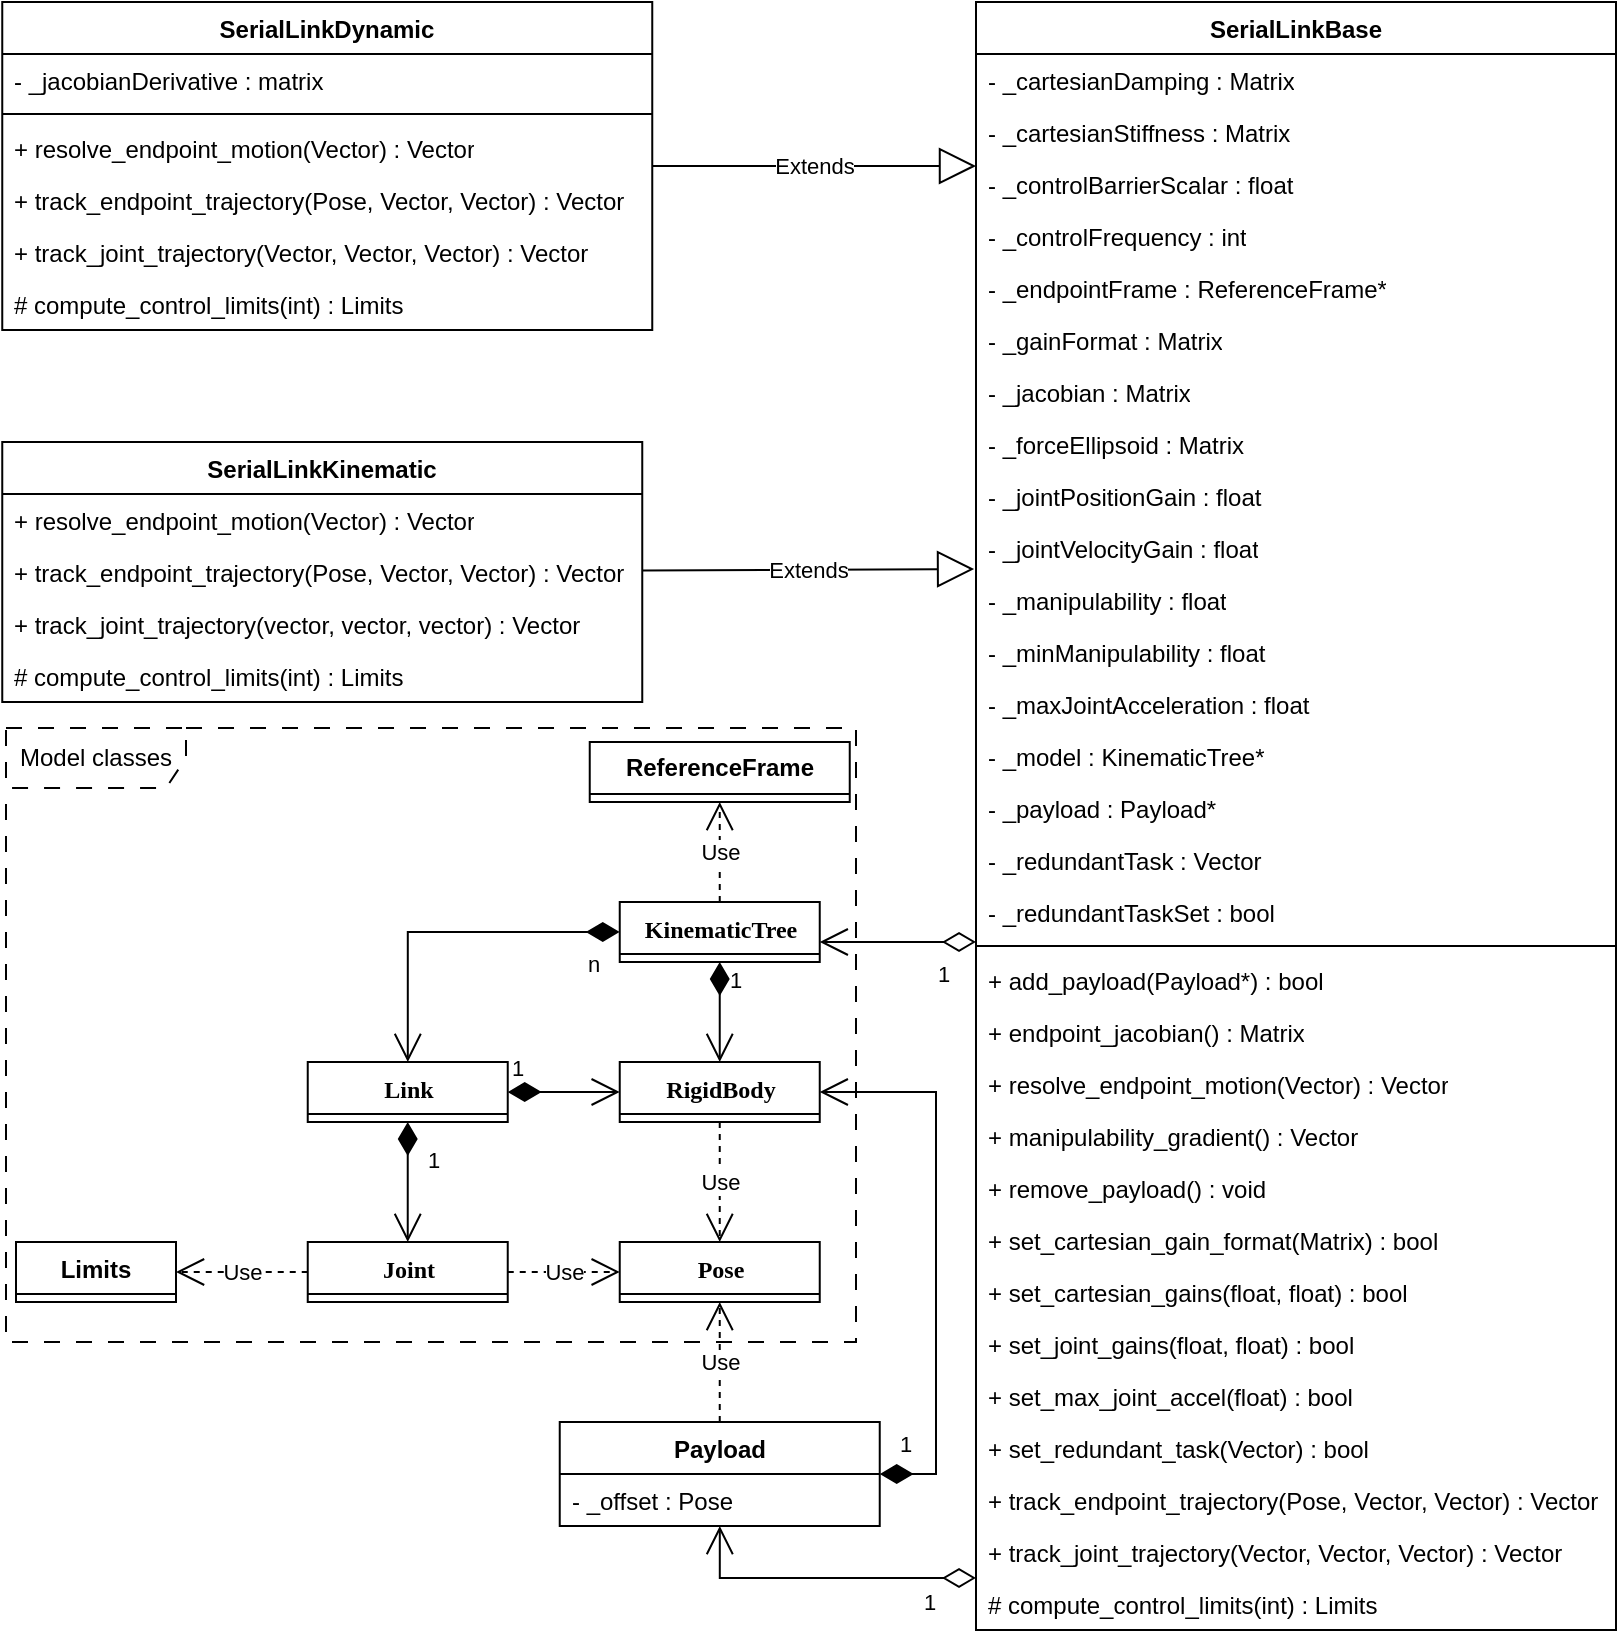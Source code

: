 <mxfile version="22.1.3" type="github">
  <diagram name="Page-1" id="9nu-3gzylGP0bQmb4AK7">
    <mxGraphModel dx="840" dy="530" grid="1" gridSize="10" guides="1" tooltips="1" connect="1" arrows="1" fold="1" page="1" pageScale="1" pageWidth="827" pageHeight="1169" math="0" shadow="0">
      <root>
        <mxCell id="0" />
        <mxCell id="1" parent="0" />
        <mxCell id="nJWqUF-QOH_nmLoCBmrt-1" value="SerialLinkBase" style="swimlane;fontStyle=1;align=center;verticalAlign=top;childLayout=stackLayout;horizontal=1;startSize=26;horizontalStack=0;resizeParent=1;resizeParentMax=0;resizeLast=0;collapsible=1;marginBottom=0;whiteSpace=wrap;html=1;" parent="1" vertex="1">
          <mxGeometry x="500" y="40" width="320" height="814" as="geometry" />
        </mxCell>
        <mxCell id="nJWqUF-QOH_nmLoCBmrt-2" value="- _cartesianDamping : Matrix" style="text;strokeColor=none;fillColor=none;align=left;verticalAlign=top;spacingLeft=4;spacingRight=4;overflow=hidden;rotatable=0;points=[[0,0.5],[1,0.5]];portConstraint=eastwest;whiteSpace=wrap;html=1;" parent="nJWqUF-QOH_nmLoCBmrt-1" vertex="1">
          <mxGeometry y="26" width="320" height="26" as="geometry" />
        </mxCell>
        <mxCell id="nJWqUF-QOH_nmLoCBmrt-3" value="- _cartesianStiffness : Matrix" style="text;strokeColor=none;fillColor=none;align=left;verticalAlign=top;spacingLeft=4;spacingRight=4;overflow=hidden;rotatable=0;points=[[0,0.5],[1,0.5]];portConstraint=eastwest;whiteSpace=wrap;html=1;" parent="nJWqUF-QOH_nmLoCBmrt-1" vertex="1">
          <mxGeometry y="52" width="320" height="26" as="geometry" />
        </mxCell>
        <mxCell id="nJWqUF-QOH_nmLoCBmrt-4" value="- _controlBarrierScalar : float" style="text;strokeColor=none;fillColor=none;align=left;verticalAlign=top;spacingLeft=4;spacingRight=4;overflow=hidden;rotatable=0;points=[[0,0.5],[1,0.5]];portConstraint=eastwest;whiteSpace=wrap;html=1;" parent="nJWqUF-QOH_nmLoCBmrt-1" vertex="1">
          <mxGeometry y="78" width="320" height="26" as="geometry" />
        </mxCell>
        <mxCell id="nJWqUF-QOH_nmLoCBmrt-5" value="- _controlFrequency : int" style="text;strokeColor=none;fillColor=none;align=left;verticalAlign=top;spacingLeft=4;spacingRight=4;overflow=hidden;rotatable=0;points=[[0,0.5],[1,0.5]];portConstraint=eastwest;whiteSpace=wrap;html=1;" parent="nJWqUF-QOH_nmLoCBmrt-1" vertex="1">
          <mxGeometry y="104" width="320" height="26" as="geometry" />
        </mxCell>
        <mxCell id="nJWqUF-QOH_nmLoCBmrt-6" value="- _endpointFrame : ReferenceFrame*" style="text;strokeColor=none;fillColor=none;align=left;verticalAlign=top;spacingLeft=4;spacingRight=4;overflow=hidden;rotatable=0;points=[[0,0.5],[1,0.5]];portConstraint=eastwest;whiteSpace=wrap;html=1;" parent="nJWqUF-QOH_nmLoCBmrt-1" vertex="1">
          <mxGeometry y="130" width="320" height="26" as="geometry" />
        </mxCell>
        <mxCell id="nJWqUF-QOH_nmLoCBmrt-7" value="- _gainFormat : Matrix" style="text;strokeColor=none;fillColor=none;align=left;verticalAlign=top;spacingLeft=4;spacingRight=4;overflow=hidden;rotatable=0;points=[[0,0.5],[1,0.5]];portConstraint=eastwest;whiteSpace=wrap;html=1;" parent="nJWqUF-QOH_nmLoCBmrt-1" vertex="1">
          <mxGeometry y="156" width="320" height="26" as="geometry" />
        </mxCell>
        <mxCell id="nJWqUF-QOH_nmLoCBmrt-8" value="- _jacobian : Matrix" style="text;strokeColor=none;fillColor=none;align=left;verticalAlign=top;spacingLeft=4;spacingRight=4;overflow=hidden;rotatable=0;points=[[0,0.5],[1,0.5]];portConstraint=eastwest;whiteSpace=wrap;html=1;" parent="nJWqUF-QOH_nmLoCBmrt-1" vertex="1">
          <mxGeometry y="182" width="320" height="26" as="geometry" />
        </mxCell>
        <mxCell id="nJWqUF-QOH_nmLoCBmrt-9" value="- _forceEllipsoid : Matrix" style="text;strokeColor=none;fillColor=none;align=left;verticalAlign=top;spacingLeft=4;spacingRight=4;overflow=hidden;rotatable=0;points=[[0,0.5],[1,0.5]];portConstraint=eastwest;whiteSpace=wrap;html=1;" parent="nJWqUF-QOH_nmLoCBmrt-1" vertex="1">
          <mxGeometry y="208" width="320" height="26" as="geometry" />
        </mxCell>
        <mxCell id="nJWqUF-QOH_nmLoCBmrt-10" value="- _jointPositionGain : float" style="text;strokeColor=none;fillColor=none;align=left;verticalAlign=top;spacingLeft=4;spacingRight=4;overflow=hidden;rotatable=0;points=[[0,0.5],[1,0.5]];portConstraint=eastwest;whiteSpace=wrap;html=1;" parent="nJWqUF-QOH_nmLoCBmrt-1" vertex="1">
          <mxGeometry y="234" width="320" height="26" as="geometry" />
        </mxCell>
        <mxCell id="nJWqUF-QOH_nmLoCBmrt-11" value="- _jointVelocityGain : float" style="text;strokeColor=none;fillColor=none;align=left;verticalAlign=top;spacingLeft=4;spacingRight=4;overflow=hidden;rotatable=0;points=[[0,0.5],[1,0.5]];portConstraint=eastwest;whiteSpace=wrap;html=1;" parent="nJWqUF-QOH_nmLoCBmrt-1" vertex="1">
          <mxGeometry y="260" width="320" height="26" as="geometry" />
        </mxCell>
        <mxCell id="nJWqUF-QOH_nmLoCBmrt-12" value="- _manipulability : float" style="text;strokeColor=none;fillColor=none;align=left;verticalAlign=top;spacingLeft=4;spacingRight=4;overflow=hidden;rotatable=0;points=[[0,0.5],[1,0.5]];portConstraint=eastwest;whiteSpace=wrap;html=1;" parent="nJWqUF-QOH_nmLoCBmrt-1" vertex="1">
          <mxGeometry y="286" width="320" height="26" as="geometry" />
        </mxCell>
        <mxCell id="nJWqUF-QOH_nmLoCBmrt-13" value="- _minManipulability : float" style="text;strokeColor=none;fillColor=none;align=left;verticalAlign=top;spacingLeft=4;spacingRight=4;overflow=hidden;rotatable=0;points=[[0,0.5],[1,0.5]];portConstraint=eastwest;whiteSpace=wrap;html=1;" parent="nJWqUF-QOH_nmLoCBmrt-1" vertex="1">
          <mxGeometry y="312" width="320" height="26" as="geometry" />
        </mxCell>
        <mxCell id="nJWqUF-QOH_nmLoCBmrt-14" value="- _maxJointAcceleration : float" style="text;strokeColor=none;fillColor=none;align=left;verticalAlign=top;spacingLeft=4;spacingRight=4;overflow=hidden;rotatable=0;points=[[0,0.5],[1,0.5]];portConstraint=eastwest;whiteSpace=wrap;html=1;" parent="nJWqUF-QOH_nmLoCBmrt-1" vertex="1">
          <mxGeometry y="338" width="320" height="26" as="geometry" />
        </mxCell>
        <mxCell id="nJWqUF-QOH_nmLoCBmrt-15" value="- _model : KinematicTree*" style="text;strokeColor=none;fillColor=none;align=left;verticalAlign=top;spacingLeft=4;spacingRight=4;overflow=hidden;rotatable=0;points=[[0,0.5],[1,0.5]];portConstraint=eastwest;whiteSpace=wrap;html=1;" parent="nJWqUF-QOH_nmLoCBmrt-1" vertex="1">
          <mxGeometry y="364" width="320" height="26" as="geometry" />
        </mxCell>
        <mxCell id="nJWqUF-QOH_nmLoCBmrt-16" value="- _payload : Payload*" style="text;strokeColor=none;fillColor=none;align=left;verticalAlign=top;spacingLeft=4;spacingRight=4;overflow=hidden;rotatable=0;points=[[0,0.5],[1,0.5]];portConstraint=eastwest;whiteSpace=wrap;html=1;" parent="nJWqUF-QOH_nmLoCBmrt-1" vertex="1">
          <mxGeometry y="390" width="320" height="26" as="geometry" />
        </mxCell>
        <mxCell id="nJWqUF-QOH_nmLoCBmrt-17" value="- _redundantTask : Vector" style="text;strokeColor=none;fillColor=none;align=left;verticalAlign=top;spacingLeft=4;spacingRight=4;overflow=hidden;rotatable=0;points=[[0,0.5],[1,0.5]];portConstraint=eastwest;whiteSpace=wrap;html=1;" parent="nJWqUF-QOH_nmLoCBmrt-1" vertex="1">
          <mxGeometry y="416" width="320" height="26" as="geometry" />
        </mxCell>
        <mxCell id="nJWqUF-QOH_nmLoCBmrt-18" value="- _redundantTaskSet : bool" style="text;strokeColor=none;fillColor=none;align=left;verticalAlign=top;spacingLeft=4;spacingRight=4;overflow=hidden;rotatable=0;points=[[0,0.5],[1,0.5]];portConstraint=eastwest;whiteSpace=wrap;html=1;" parent="nJWqUF-QOH_nmLoCBmrt-1" vertex="1">
          <mxGeometry y="442" width="320" height="26" as="geometry" />
        </mxCell>
        <mxCell id="nJWqUF-QOH_nmLoCBmrt-19" value="" style="line;strokeWidth=1;fillColor=none;align=left;verticalAlign=middle;spacingTop=-1;spacingLeft=3;spacingRight=3;rotatable=0;labelPosition=right;points=[];portConstraint=eastwest;strokeColor=inherit;" parent="nJWqUF-QOH_nmLoCBmrt-1" vertex="1">
          <mxGeometry y="468" width="320" height="8" as="geometry" />
        </mxCell>
        <mxCell id="nJWqUF-QOH_nmLoCBmrt-20" value="+ add_payload(Payload*) : bool" style="text;strokeColor=none;fillColor=none;align=left;verticalAlign=top;spacingLeft=4;spacingRight=4;overflow=hidden;rotatable=0;points=[[0,0.5],[1,0.5]];portConstraint=eastwest;whiteSpace=wrap;html=1;" parent="nJWqUF-QOH_nmLoCBmrt-1" vertex="1">
          <mxGeometry y="476" width="320" height="26" as="geometry" />
        </mxCell>
        <mxCell id="nJWqUF-QOH_nmLoCBmrt-21" value="+ endpoint_jacobian() : Matrix" style="text;strokeColor=none;fillColor=none;align=left;verticalAlign=top;spacingLeft=4;spacingRight=4;overflow=hidden;rotatable=0;points=[[0,0.5],[1,0.5]];portConstraint=eastwest;whiteSpace=wrap;html=1;" parent="nJWqUF-QOH_nmLoCBmrt-1" vertex="1">
          <mxGeometry y="502" width="320" height="26" as="geometry" />
        </mxCell>
        <mxCell id="nJWqUF-QOH_nmLoCBmrt-22" value="+ resolve_endpoint_motion(Vector) : Vector" style="text;strokeColor=none;fillColor=none;align=left;verticalAlign=top;spacingLeft=4;spacingRight=4;overflow=hidden;rotatable=0;points=[[0,0.5],[1,0.5]];portConstraint=eastwest;whiteSpace=wrap;html=1;" parent="nJWqUF-QOH_nmLoCBmrt-1" vertex="1">
          <mxGeometry y="528" width="320" height="26" as="geometry" />
        </mxCell>
        <mxCell id="nJWqUF-QOH_nmLoCBmrt-23" value="+ manipulability_gradient() : Vector" style="text;strokeColor=none;fillColor=none;align=left;verticalAlign=top;spacingLeft=4;spacingRight=4;overflow=hidden;rotatable=0;points=[[0,0.5],[1,0.5]];portConstraint=eastwest;whiteSpace=wrap;html=1;" parent="nJWqUF-QOH_nmLoCBmrt-1" vertex="1">
          <mxGeometry y="554" width="320" height="26" as="geometry" />
        </mxCell>
        <mxCell id="nJWqUF-QOH_nmLoCBmrt-24" value="+ remove_payload() : void" style="text;strokeColor=none;fillColor=none;align=left;verticalAlign=top;spacingLeft=4;spacingRight=4;overflow=hidden;rotatable=0;points=[[0,0.5],[1,0.5]];portConstraint=eastwest;whiteSpace=wrap;html=1;" parent="nJWqUF-QOH_nmLoCBmrt-1" vertex="1">
          <mxGeometry y="580" width="320" height="26" as="geometry" />
        </mxCell>
        <mxCell id="nJWqUF-QOH_nmLoCBmrt-25" value="+ set_cartesian_gain_format(Matrix) : bool" style="text;strokeColor=none;fillColor=none;align=left;verticalAlign=top;spacingLeft=4;spacingRight=4;overflow=hidden;rotatable=0;points=[[0,0.5],[1,0.5]];portConstraint=eastwest;whiteSpace=wrap;html=1;" parent="nJWqUF-QOH_nmLoCBmrt-1" vertex="1">
          <mxGeometry y="606" width="320" height="26" as="geometry" />
        </mxCell>
        <mxCell id="nJWqUF-QOH_nmLoCBmrt-26" value="+ set_cartesian_gains(float, float) : bool" style="text;strokeColor=none;fillColor=none;align=left;verticalAlign=top;spacingLeft=4;spacingRight=4;overflow=hidden;rotatable=0;points=[[0,0.5],[1,0.5]];portConstraint=eastwest;whiteSpace=wrap;html=1;" parent="nJWqUF-QOH_nmLoCBmrt-1" vertex="1">
          <mxGeometry y="632" width="320" height="26" as="geometry" />
        </mxCell>
        <mxCell id="nJWqUF-QOH_nmLoCBmrt-27" value="+ set_joint_gains(float, float) : bool" style="text;strokeColor=none;fillColor=none;align=left;verticalAlign=top;spacingLeft=4;spacingRight=4;overflow=hidden;rotatable=0;points=[[0,0.5],[1,0.5]];portConstraint=eastwest;whiteSpace=wrap;html=1;" parent="nJWqUF-QOH_nmLoCBmrt-1" vertex="1">
          <mxGeometry y="658" width="320" height="26" as="geometry" />
        </mxCell>
        <mxCell id="nJWqUF-QOH_nmLoCBmrt-28" value="+ set_max_joint_accel(float) : bool" style="text;strokeColor=none;fillColor=none;align=left;verticalAlign=top;spacingLeft=4;spacingRight=4;overflow=hidden;rotatable=0;points=[[0,0.5],[1,0.5]];portConstraint=eastwest;whiteSpace=wrap;html=1;" parent="nJWqUF-QOH_nmLoCBmrt-1" vertex="1">
          <mxGeometry y="684" width="320" height="26" as="geometry" />
        </mxCell>
        <mxCell id="nJWqUF-QOH_nmLoCBmrt-29" value="+ set_redundant_task(Vector) : bool" style="text;strokeColor=none;fillColor=none;align=left;verticalAlign=top;spacingLeft=4;spacingRight=4;overflow=hidden;rotatable=0;points=[[0,0.5],[1,0.5]];portConstraint=eastwest;whiteSpace=wrap;html=1;" parent="nJWqUF-QOH_nmLoCBmrt-1" vertex="1">
          <mxGeometry y="710" width="320" height="26" as="geometry" />
        </mxCell>
        <mxCell id="nJWqUF-QOH_nmLoCBmrt-30" value="+ track_endpoint_trajectory(Pose, Vector, Vector) : Vector" style="text;strokeColor=none;fillColor=none;align=left;verticalAlign=top;spacingLeft=4;spacingRight=4;overflow=hidden;rotatable=0;points=[[0,0.5],[1,0.5]];portConstraint=eastwest;whiteSpace=wrap;html=1;" parent="nJWqUF-QOH_nmLoCBmrt-1" vertex="1">
          <mxGeometry y="736" width="320" height="26" as="geometry" />
        </mxCell>
        <mxCell id="nJWqUF-QOH_nmLoCBmrt-31" value="+ track_joint_trajectory(Vector, Vector, Vector) : Vector" style="text;strokeColor=none;fillColor=none;align=left;verticalAlign=top;spacingLeft=4;spacingRight=4;overflow=hidden;rotatable=0;points=[[0,0.5],[1,0.5]];portConstraint=eastwest;whiteSpace=wrap;html=1;" parent="nJWqUF-QOH_nmLoCBmrt-1" vertex="1">
          <mxGeometry y="762" width="320" height="26" as="geometry" />
        </mxCell>
        <mxCell id="nJWqUF-QOH_nmLoCBmrt-32" value="# compute_control_limits(int) : Limits" style="text;strokeColor=none;fillColor=none;align=left;verticalAlign=top;spacingLeft=4;spacingRight=4;overflow=hidden;rotatable=0;points=[[0,0.5],[1,0.5]];portConstraint=eastwest;whiteSpace=wrap;html=1;" parent="nJWqUF-QOH_nmLoCBmrt-1" vertex="1">
          <mxGeometry y="788" width="320" height="26" as="geometry" />
        </mxCell>
        <mxCell id="nJWqUF-QOH_nmLoCBmrt-33" value="SerialLinkKinematic" style="swimlane;fontStyle=1;align=center;verticalAlign=top;childLayout=stackLayout;horizontal=1;startSize=26;horizontalStack=0;resizeParent=1;resizeParentMax=0;resizeLast=0;collapsible=1;marginBottom=0;whiteSpace=wrap;html=1;" parent="1" vertex="1">
          <mxGeometry x="13.13" y="260" width="320" height="130" as="geometry" />
        </mxCell>
        <mxCell id="nJWqUF-QOH_nmLoCBmrt-34" value="+ resolve_endpoint_motion(Vector) : Vector" style="text;strokeColor=none;fillColor=none;align=left;verticalAlign=top;spacingLeft=4;spacingRight=4;overflow=hidden;rotatable=0;points=[[0,0.5],[1,0.5]];portConstraint=eastwest;whiteSpace=wrap;html=1;" parent="nJWqUF-QOH_nmLoCBmrt-33" vertex="1">
          <mxGeometry y="26" width="320" height="26" as="geometry" />
        </mxCell>
        <mxCell id="nJWqUF-QOH_nmLoCBmrt-35" value="+ track_endpoint_trajectory(Pose, Vector, Vector) : Vector" style="text;strokeColor=none;fillColor=none;align=left;verticalAlign=top;spacingLeft=4;spacingRight=4;overflow=hidden;rotatable=0;points=[[0,0.5],[1,0.5]];portConstraint=eastwest;whiteSpace=wrap;html=1;" parent="nJWqUF-QOH_nmLoCBmrt-33" vertex="1">
          <mxGeometry y="52" width="320" height="26" as="geometry" />
        </mxCell>
        <mxCell id="nJWqUF-QOH_nmLoCBmrt-36" value="+ track_joint_trajectory(vector, vector, vector) : Vector" style="text;strokeColor=none;fillColor=none;align=left;verticalAlign=top;spacingLeft=4;spacingRight=4;overflow=hidden;rotatable=0;points=[[0,0.5],[1,0.5]];portConstraint=eastwest;whiteSpace=wrap;html=1;" parent="nJWqUF-QOH_nmLoCBmrt-33" vertex="1">
          <mxGeometry y="78" width="320" height="26" as="geometry" />
        </mxCell>
        <mxCell id="nJWqUF-QOH_nmLoCBmrt-37" value="# compute_control_limits(int) : Limits" style="text;strokeColor=none;fillColor=none;align=left;verticalAlign=top;spacingLeft=4;spacingRight=4;overflow=hidden;rotatable=0;points=[[0,0.5],[1,0.5]];portConstraint=eastwest;whiteSpace=wrap;html=1;" parent="nJWqUF-QOH_nmLoCBmrt-33" vertex="1">
          <mxGeometry y="104" width="320" height="26" as="geometry" />
        </mxCell>
        <mxCell id="nJWqUF-QOH_nmLoCBmrt-38" value="SerialLinkDynamic" style="swimlane;fontStyle=1;align=center;verticalAlign=top;childLayout=stackLayout;horizontal=1;startSize=26;horizontalStack=0;resizeParent=1;resizeParentMax=0;resizeLast=0;collapsible=1;marginBottom=0;whiteSpace=wrap;html=1;" parent="1" vertex="1">
          <mxGeometry x="13.13" y="40" width="325" height="164" as="geometry" />
        </mxCell>
        <mxCell id="nJWqUF-QOH_nmLoCBmrt-39" value="- _jacobianDerivative : matrix" style="text;strokeColor=none;fillColor=none;align=left;verticalAlign=top;spacingLeft=4;spacingRight=4;overflow=hidden;rotatable=0;points=[[0,0.5],[1,0.5]];portConstraint=eastwest;whiteSpace=wrap;html=1;" parent="nJWqUF-QOH_nmLoCBmrt-38" vertex="1">
          <mxGeometry y="26" width="325" height="26" as="geometry" />
        </mxCell>
        <mxCell id="nJWqUF-QOH_nmLoCBmrt-40" value="" style="line;strokeWidth=1;fillColor=none;align=left;verticalAlign=middle;spacingTop=-1;spacingLeft=3;spacingRight=3;rotatable=0;labelPosition=right;points=[];portConstraint=eastwest;strokeColor=inherit;" parent="nJWqUF-QOH_nmLoCBmrt-38" vertex="1">
          <mxGeometry y="52" width="325" height="8" as="geometry" />
        </mxCell>
        <mxCell id="nJWqUF-QOH_nmLoCBmrt-41" value="+ resolve_endpoint_motion(Vector) : Vector" style="text;strokeColor=none;fillColor=none;align=left;verticalAlign=top;spacingLeft=4;spacingRight=4;overflow=hidden;rotatable=0;points=[[0,0.5],[1,0.5]];portConstraint=eastwest;whiteSpace=wrap;html=1;" parent="nJWqUF-QOH_nmLoCBmrt-38" vertex="1">
          <mxGeometry y="60" width="325" height="26" as="geometry" />
        </mxCell>
        <mxCell id="nJWqUF-QOH_nmLoCBmrt-42" value="+ track_endpoint_trajectory(Pose, Vector, Vector) : Vector" style="text;strokeColor=none;fillColor=none;align=left;verticalAlign=top;spacingLeft=4;spacingRight=4;overflow=hidden;rotatable=0;points=[[0,0.5],[1,0.5]];portConstraint=eastwest;whiteSpace=wrap;html=1;" parent="nJWqUF-QOH_nmLoCBmrt-38" vertex="1">
          <mxGeometry y="86" width="325" height="26" as="geometry" />
        </mxCell>
        <mxCell id="nJWqUF-QOH_nmLoCBmrt-43" value="+ track_joint_trajectory(Vector, Vector, Vector) : Vector" style="text;strokeColor=none;fillColor=none;align=left;verticalAlign=top;spacingLeft=4;spacingRight=4;overflow=hidden;rotatable=0;points=[[0,0.5],[1,0.5]];portConstraint=eastwest;whiteSpace=wrap;html=1;" parent="nJWqUF-QOH_nmLoCBmrt-38" vertex="1">
          <mxGeometry y="112" width="325" height="26" as="geometry" />
        </mxCell>
        <mxCell id="nJWqUF-QOH_nmLoCBmrt-44" value="# compute_control_limits(int) : Limits" style="text;strokeColor=none;fillColor=none;align=left;verticalAlign=top;spacingLeft=4;spacingRight=4;overflow=hidden;rotatable=0;points=[[0,0.5],[1,0.5]];portConstraint=eastwest;whiteSpace=wrap;html=1;" parent="nJWqUF-QOH_nmLoCBmrt-38" vertex="1">
          <mxGeometry y="138" width="325" height="26" as="geometry" />
        </mxCell>
        <mxCell id="nJWqUF-QOH_nmLoCBmrt-45" value="Extends" style="endArrow=block;endSize=16;endFill=0;html=1;rounded=0;entryX=-0.003;entryY=0.904;entryDx=0;entryDy=0;entryPerimeter=0;" parent="1" source="nJWqUF-QOH_nmLoCBmrt-33" target="nJWqUF-QOH_nmLoCBmrt-11" edge="1">
          <mxGeometry width="160" relative="1" as="geometry">
            <mxPoint x="360" y="540" as="sourcePoint" />
            <mxPoint x="520" y="540" as="targetPoint" />
          </mxGeometry>
        </mxCell>
        <mxCell id="nJWqUF-QOH_nmLoCBmrt-46" value="Extends" style="endArrow=block;endSize=16;endFill=0;html=1;rounded=0;" parent="1" source="nJWqUF-QOH_nmLoCBmrt-38" edge="1">
          <mxGeometry width="160" relative="1" as="geometry">
            <mxPoint x="347" y="710" as="sourcePoint" />
            <mxPoint x="500" y="122" as="targetPoint" />
          </mxGeometry>
        </mxCell>
        <mxCell id="nJWqUF-QOH_nmLoCBmrt-47" value="Model classes" style="shape=umlFrame;whiteSpace=wrap;html=1;pointerEvents=0;width=90;height=30;dashed=1;dashPattern=8 8;" parent="1" vertex="1">
          <mxGeometry x="15" y="403" width="425" height="307" as="geometry" />
        </mxCell>
        <mxCell id="nJWqUF-QOH_nmLoCBmrt-48" value="RigidBody" style="swimlane;html=1;fontStyle=1;align=center;verticalAlign=top;childLayout=stackLayout;horizontal=1;startSize=26;horizontalStack=0;resizeParent=1;resizeLast=0;collapsible=1;marginBottom=0;swimlaneFillColor=none;rounded=0;shadow=0;comic=0;labelBackgroundColor=none;strokeWidth=1;fillColor=none;fontFamily=Verdana;fontSize=12" parent="1" vertex="1" collapsed="1">
          <mxGeometry x="321.87" y="570" width="100" height="30" as="geometry">
            <mxRectangle x="337.5" y="585" width="166" height="398" as="alternateBounds" />
          </mxGeometry>
        </mxCell>
        <mxCell id="nJWqUF-QOH_nmLoCBmrt-49" value="- _centerOfMass : vector" style="text;html=1;fillColor=none;align=left;verticalAlign=top;spacingLeft=4;spacingRight=4;whiteSpace=wrap;overflow=hidden;rotatable=0;points=[[0,0.5],[1,0.5]];portConstraint=eastwest;" parent="nJWqUF-QOH_nmLoCBmrt-48" vertex="1">
          <mxGeometry y="26" width="166" height="26" as="geometry" />
        </mxCell>
        <mxCell id="nJWqUF-QOH_nmLoCBmrt-50" value="- _inertia : matrix" style="text;html=1;fillColor=none;align=left;verticalAlign=top;spacingLeft=4;spacingRight=4;whiteSpace=wrap;overflow=hidden;rotatable=0;points=[[0,0.5],[1,0.5]];portConstraint=eastwest;" parent="nJWqUF-QOH_nmLoCBmrt-48" vertex="1">
          <mxGeometry y="52" width="166" height="26" as="geometry" />
        </mxCell>
        <mxCell id="nJWqUF-QOH_nmLoCBmrt-51" value="- _inertiaDerivative : matrix" style="text;html=1;fillColor=none;align=left;verticalAlign=top;spacingLeft=4;spacingRight=4;whiteSpace=wrap;overflow=hidden;rotatable=0;points=[[0,0.5],[1,0.5]];portConstraint=eastwest;" parent="nJWqUF-QOH_nmLoCBmrt-48" vertex="1">
          <mxGeometry y="78" width="166" height="26" as="geometry" />
        </mxCell>
        <mxCell id="nJWqUF-QOH_nmLoCBmrt-52" value="- _pose : Pose" style="text;html=1;fillColor=none;align=left;verticalAlign=top;spacingLeft=4;spacingRight=4;whiteSpace=wrap;overflow=hidden;rotatable=0;points=[[0,0.5],[1,0.5]];portConstraint=eastwest;" parent="nJWqUF-QOH_nmLoCBmrt-48" vertex="1">
          <mxGeometry y="104" width="166" height="26" as="geometry" />
        </mxCell>
        <mxCell id="nJWqUF-QOH_nmLoCBmrt-53" value="- _mass : float" style="text;html=1;fillColor=none;align=left;verticalAlign=top;spacingLeft=4;spacingRight=4;whiteSpace=wrap;overflow=hidden;rotatable=0;points=[[0,0.5],[1,0.5]];portConstraint=eastwest;" parent="nJWqUF-QOH_nmLoCBmrt-48" vertex="1">
          <mxGeometry y="130" width="166" height="26" as="geometry" />
        </mxCell>
        <mxCell id="nJWqUF-QOH_nmLoCBmrt-54" value="- _name : string" style="text;html=1;fillColor=none;align=left;verticalAlign=top;spacingLeft=4;spacingRight=4;whiteSpace=wrap;overflow=hidden;rotatable=0;points=[[0,0.5],[1,0.5]];portConstraint=eastwest;" parent="nJWqUF-QOH_nmLoCBmrt-48" vertex="1">
          <mxGeometry y="156" width="166" height="26" as="geometry" />
        </mxCell>
        <mxCell id="nJWqUF-QOH_nmLoCBmrt-55" value="- _twist : vector" style="text;html=1;fillColor=none;align=left;verticalAlign=top;spacingLeft=4;spacingRight=4;whiteSpace=wrap;overflow=hidden;rotatable=0;points=[[0,0.5],[1,0.5]];portConstraint=eastwest;" parent="nJWqUF-QOH_nmLoCBmrt-48" vertex="1">
          <mxGeometry y="182" width="166" height="26" as="geometry" />
        </mxCell>
        <mxCell id="nJWqUF-QOH_nmLoCBmrt-56" value="" style="line;html=1;strokeWidth=1;fillColor=none;align=left;verticalAlign=middle;spacingTop=-1;spacingLeft=3;spacingRight=3;rotatable=0;labelPosition=right;points=[];portConstraint=eastwest;gradientColor=none;" parent="nJWqUF-QOH_nmLoCBmrt-48" vertex="1">
          <mxGeometry y="208" width="166" height="8" as="geometry" />
        </mxCell>
        <mxCell id="nJWqUF-QOH_nmLoCBmrt-57" value="+ com() : vector" style="text;html=1;fillColor=none;align=left;verticalAlign=top;spacingLeft=4;spacingRight=4;whiteSpace=wrap;overflow=hidden;rotatable=0;points=[[0,0.5],[1,0.5]];portConstraint=eastwest;" parent="nJWqUF-QOH_nmLoCBmrt-48" vertex="1">
          <mxGeometry y="216" width="166" height="26" as="geometry" />
        </mxCell>
        <mxCell id="nJWqUF-QOH_nmLoCBmrt-58" value="+ inertia() : matrix" style="text;html=1;fillColor=none;align=left;verticalAlign=top;spacingLeft=4;spacingRight=4;whiteSpace=wrap;overflow=hidden;rotatable=0;points=[[0,0.5],[1,0.5]];portConstraint=eastwest;" parent="nJWqUF-QOH_nmLoCBmrt-48" vertex="1">
          <mxGeometry y="242" width="166" height="26" as="geometry" />
        </mxCell>
        <mxCell id="nJWqUF-QOH_nmLoCBmrt-59" value="+ inertia_derivative() : matrix" style="text;html=1;fillColor=none;align=left;verticalAlign=top;spacingLeft=4;spacingRight=4;whiteSpace=wrap;overflow=hidden;rotatable=0;points=[[0,0.5],[1,0.5]];portConstraint=eastwest;" parent="nJWqUF-QOH_nmLoCBmrt-48" vertex="1">
          <mxGeometry y="268" width="166" height="26" as="geometry" />
        </mxCell>
        <mxCell id="nJWqUF-QOH_nmLoCBmrt-60" value="+ name() : string" style="text;html=1;fillColor=none;align=left;verticalAlign=top;spacingLeft=4;spacingRight=4;whiteSpace=wrap;overflow=hidden;rotatable=0;points=[[0,0.5],[1,0.5]];portConstraint=eastwest;" parent="nJWqUF-QOH_nmLoCBmrt-48" vertex="1">
          <mxGeometry y="294" width="166" height="26" as="geometry" />
        </mxCell>
        <mxCell id="nJWqUF-QOH_nmLoCBmrt-61" value="+ mass() : float" style="text;html=1;fillColor=none;align=left;verticalAlign=top;spacingLeft=4;spacingRight=4;whiteSpace=wrap;overflow=hidden;rotatable=0;points=[[0,0.5],[1,0.5]];portConstraint=eastwest;" parent="nJWqUF-QOH_nmLoCBmrt-48" vertex="1">
          <mxGeometry y="320" width="166" height="26" as="geometry" />
        </mxCell>
        <mxCell id="nJWqUF-QOH_nmLoCBmrt-62" value="+ twist() : vector" style="text;html=1;fillColor=none;align=left;verticalAlign=top;spacingLeft=4;spacingRight=4;whiteSpace=wrap;overflow=hidden;rotatable=0;points=[[0,0.5],[1,0.5]];portConstraint=eastwest;" parent="nJWqUF-QOH_nmLoCBmrt-48" vertex="1">
          <mxGeometry y="346" width="166" height="26" as="geometry" />
        </mxCell>
        <mxCell id="nJWqUF-QOH_nmLoCBmrt-63" value="+ update_state(Pose, vector)" style="text;html=1;fillColor=none;align=left;verticalAlign=top;spacingLeft=4;spacingRight=4;whiteSpace=wrap;overflow=hidden;rotatable=0;points=[[0,0.5],[1,0.5]];portConstraint=eastwest;" parent="nJWqUF-QOH_nmLoCBmrt-48" vertex="1">
          <mxGeometry y="372" width="166" height="26" as="geometry" />
        </mxCell>
        <mxCell id="nJWqUF-QOH_nmLoCBmrt-64" value="Joint" style="swimlane;html=1;fontStyle=1;align=center;verticalAlign=top;childLayout=stackLayout;horizontal=1;startSize=26;horizontalStack=0;resizeParent=1;resizeLast=0;collapsible=1;marginBottom=0;swimlaneFillColor=none;rounded=0;shadow=0;comic=0;labelBackgroundColor=none;strokeWidth=1;fillColor=none;fontFamily=Verdana;fontSize=12" parent="1" vertex="1" collapsed="1">
          <mxGeometry x="165.87" y="660" width="100" height="30" as="geometry">
            <mxRectangle x="555" y="150" width="170" height="559" as="alternateBounds" />
          </mxGeometry>
        </mxCell>
        <mxCell id="nJWqUF-QOH_nmLoCBmrt-65" value="- _axis : vector" style="text;html=1;strokeColor=none;fillColor=none;align=left;verticalAlign=top;spacingLeft=4;spacingRight=4;whiteSpace=wrap;overflow=hidden;rotatable=0;points=[[0,0.5],[1,0.5]];portConstraint=eastwest;" parent="nJWqUF-QOH_nmLoCBmrt-64" vertex="1">
          <mxGeometry y="26" width="170" height="26" as="geometry" />
        </mxCell>
        <mxCell id="nJWqUF-QOH_nmLoCBmrt-66" value="- _damping : float" style="text;html=1;strokeColor=none;fillColor=none;align=left;verticalAlign=top;spacingLeft=4;spacingRight=4;whiteSpace=wrap;overflow=hidden;rotatable=0;points=[[0,0.5],[1,0.5]];portConstraint=eastwest;" parent="nJWqUF-QOH_nmLoCBmrt-64" vertex="1">
          <mxGeometry y="52" width="170" height="26" as="geometry" />
        </mxCell>
        <mxCell id="nJWqUF-QOH_nmLoCBmrt-67" value="&amp;nbsp;-_effortLimit : float" style="text;html=1;strokeColor=none;fillColor=none;align=left;verticalAlign=top;spacingLeft=4;spacingRight=4;whiteSpace=wrap;overflow=hidden;rotatable=0;points=[[0,0.5],[1,0.5]];portConstraint=eastwest;" parent="nJWqUF-QOH_nmLoCBmrt-64" vertex="1">
          <mxGeometry y="78" width="170" height="26" as="geometry" />
        </mxCell>
        <mxCell id="nJWqUF-QOH_nmLoCBmrt-68" value="- _friction : float" style="text;html=1;strokeColor=none;fillColor=none;align=left;verticalAlign=top;spacingLeft=4;spacingRight=4;whiteSpace=wrap;overflow=hidden;rotatable=0;points=[[0,0.5],[1,0.5]];portConstraint=eastwest;" parent="nJWqUF-QOH_nmLoCBmrt-64" vertex="1">
          <mxGeometry y="104" width="170" height="26" as="geometry" />
        </mxCell>
        <mxCell id="nJWqUF-QOH_nmLoCBmrt-69" value="- _isRevolute : bool" style="text;html=1;strokeColor=none;fillColor=none;align=left;verticalAlign=top;spacingLeft=4;spacingRight=4;whiteSpace=wrap;overflow=hidden;rotatable=0;points=[[0,0.5],[1,0.5]];portConstraint=eastwest;" parent="nJWqUF-QOH_nmLoCBmrt-64" vertex="1">
          <mxGeometry y="130" width="170" height="26" as="geometry" />
        </mxCell>
        <mxCell id="nJWqUF-QOH_nmLoCBmrt-70" value="- _isFixed : bool" style="text;html=1;strokeColor=none;fillColor=none;align=left;verticalAlign=top;spacingLeft=4;spacingRight=4;whiteSpace=wrap;overflow=hidden;rotatable=0;points=[[0,0.5],[1,0.5]];portConstraint=eastwest;" parent="nJWqUF-QOH_nmLoCBmrt-64" vertex="1">
          <mxGeometry y="156" width="170" height="26" as="geometry" />
        </mxCell>
        <mxCell id="nJWqUF-QOH_nmLoCBmrt-71" value="- _name : string" style="text;html=1;strokeColor=none;fillColor=none;align=left;verticalAlign=top;spacingLeft=4;spacingRight=4;whiteSpace=wrap;overflow=hidden;rotatable=0;points=[[0,0.5],[1,0.5]];portConstraint=eastwest;" parent="nJWqUF-QOH_nmLoCBmrt-64" vertex="1">
          <mxGeometry y="182" width="170" height="26" as="geometry" />
        </mxCell>
        <mxCell id="nJWqUF-QOH_nmLoCBmrt-72" value="- _origin : Pose" style="text;html=1;strokeColor=none;fillColor=none;align=left;verticalAlign=top;spacingLeft=4;spacingRight=4;whiteSpace=wrap;overflow=hidden;rotatable=0;points=[[0,0.5],[1,0.5]];portConstraint=eastwest;" parent="nJWqUF-QOH_nmLoCBmrt-64" vertex="1">
          <mxGeometry y="208" width="170" height="26" as="geometry" />
        </mxCell>
        <mxCell id="nJWqUF-QOH_nmLoCBmrt-73" value="- _positionLimit : float[2]" style="text;html=1;strokeColor=none;fillColor=none;align=left;verticalAlign=top;spacingLeft=4;spacingRight=4;whiteSpace=wrap;overflow=hidden;rotatable=0;points=[[0,0.5],[1,0.5]];portConstraint=eastwest;" parent="nJWqUF-QOH_nmLoCBmrt-64" vertex="1">
          <mxGeometry y="234" width="170" height="26" as="geometry" />
        </mxCell>
        <mxCell id="nJWqUF-QOH_nmLoCBmrt-74" value="- _speedLimit : float" style="text;html=1;strokeColor=none;fillColor=none;align=left;verticalAlign=top;spacingLeft=4;spacingRight=4;whiteSpace=wrap;overflow=hidden;rotatable=0;points=[[0,0.5],[1,0.5]];portConstraint=eastwest;" parent="nJWqUF-QOH_nmLoCBmrt-64" vertex="1">
          <mxGeometry y="260" width="170" height="26" as="geometry" />
        </mxCell>
        <mxCell id="nJWqUF-QOH_nmLoCBmrt-75" value="- _type : string" style="text;html=1;strokeColor=none;fillColor=none;align=left;verticalAlign=top;spacingLeft=4;spacingRight=4;whiteSpace=wrap;overflow=hidden;rotatable=0;points=[[0,0.5],[1,0.5]];portConstraint=eastwest;" parent="nJWqUF-QOH_nmLoCBmrt-64" vertex="1">
          <mxGeometry y="286" width="170" height="26" as="geometry" />
        </mxCell>
        <mxCell id="nJWqUF-QOH_nmLoCBmrt-76" value="" style="line;html=1;strokeWidth=1;fillColor=none;align=left;verticalAlign=middle;spacingTop=-1;spacingLeft=3;spacingRight=3;rotatable=0;labelPosition=right;points=[];portConstraint=eastwest;" parent="nJWqUF-QOH_nmLoCBmrt-64" vertex="1">
          <mxGeometry y="312" width="170" height="8" as="geometry" />
        </mxCell>
        <mxCell id="nJWqUF-QOH_nmLoCBmrt-77" value="+ axis() : vector" style="text;html=1;strokeColor=none;fillColor=none;align=left;verticalAlign=top;spacingLeft=4;spacingRight=4;whiteSpace=wrap;overflow=hidden;rotatable=0;points=[[0,0.5],[1,0.5]];portConstraint=eastwest;" parent="nJWqUF-QOH_nmLoCBmrt-64" vertex="1">
          <mxGeometry y="320" width="170" height="26" as="geometry" />
        </mxCell>
        <mxCell id="nJWqUF-QOH_nmLoCBmrt-78" value="+ extend_offset(Pose)" style="text;html=1;strokeColor=none;fillColor=none;align=left;verticalAlign=top;spacingLeft=4;spacingRight=4;whiteSpace=wrap;overflow=hidden;rotatable=0;points=[[0,0.5],[1,0.5]];portConstraint=eastwest;" parent="nJWqUF-QOH_nmLoCBmrt-64" vertex="1">
          <mxGeometry y="346" width="170" height="26" as="geometry" />
        </mxCell>
        <mxCell id="nJWqUF-QOH_nmLoCBmrt-79" value="+ is_fixed() : bool" style="text;html=1;strokeColor=none;fillColor=none;align=left;verticalAlign=top;spacingLeft=4;spacingRight=4;whiteSpace=wrap;overflow=hidden;rotatable=0;points=[[0,0.5],[1,0.5]];portConstraint=eastwest;" parent="nJWqUF-QOH_nmLoCBmrt-64" vertex="1">
          <mxGeometry y="372" width="170" height="26" as="geometry" />
        </mxCell>
        <mxCell id="nJWqUF-QOH_nmLoCBmrt-80" value="+ is_prismatic() : bool" style="text;html=1;strokeColor=none;fillColor=none;align=left;verticalAlign=top;spacingLeft=4;spacingRight=4;whiteSpace=wrap;overflow=hidden;rotatable=0;points=[[0,0.5],[1,0.5]];portConstraint=eastwest;" parent="nJWqUF-QOH_nmLoCBmrt-64" vertex="1">
          <mxGeometry y="398" width="170" height="26" as="geometry" />
        </mxCell>
        <mxCell id="nJWqUF-QOH_nmLoCBmrt-81" value="+ is_revolute() : bool" style="text;html=1;strokeColor=none;fillColor=none;align=left;verticalAlign=top;spacingLeft=4;spacingRight=4;whiteSpace=wrap;overflow=hidden;rotatable=0;points=[[0,0.5],[1,0.5]];portConstraint=eastwest;" parent="nJWqUF-QOH_nmLoCBmrt-64" vertex="1">
          <mxGeometry y="424" width="170" height="26" as="geometry" />
        </mxCell>
        <mxCell id="nJWqUF-QOH_nmLoCBmrt-82" value="+ origin() : Pose" style="text;html=1;strokeColor=none;fillColor=none;align=left;verticalAlign=top;spacingLeft=4;spacingRight=4;whiteSpace=wrap;overflow=hidden;rotatable=0;points=[[0,0.5],[1,0.5]];portConstraint=eastwest;" parent="nJWqUF-QOH_nmLoCBmrt-64" vertex="1">
          <mxGeometry y="450" width="170" height="26" as="geometry" />
        </mxCell>
        <mxCell id="nJWqUF-QOH_nmLoCBmrt-83" value="+ position_limits() : Limits" style="text;html=1;strokeColor=none;fillColor=none;align=left;verticalAlign=top;spacingLeft=4;spacingRight=4;whiteSpace=wrap;overflow=hidden;rotatable=0;points=[[0,0.5],[1,0.5]];portConstraint=eastwest;" parent="nJWqUF-QOH_nmLoCBmrt-64" vertex="1">
          <mxGeometry y="476" width="170" height="26" as="geometry" />
        </mxCell>
        <mxCell id="nJWqUF-QOH_nmLoCBmrt-84" value="+ position_offset(float) : Pose" style="text;html=1;strokeColor=none;fillColor=none;align=left;verticalAlign=top;spacingLeft=4;spacingRight=4;whiteSpace=wrap;overflow=hidden;rotatable=0;points=[[0,0.5],[1,0.5]];portConstraint=eastwest;" parent="nJWqUF-QOH_nmLoCBmrt-64" vertex="1">
          <mxGeometry y="502" width="170" height="26" as="geometry" />
        </mxCell>
        <mxCell id="nJWqUF-QOH_nmLoCBmrt-85" value="+ type() : string" style="text;html=1;strokeColor=none;fillColor=none;align=left;verticalAlign=top;spacingLeft=4;spacingRight=4;whiteSpace=wrap;overflow=hidden;rotatable=0;points=[[0,0.5],[1,0.5]];portConstraint=eastwest;" parent="nJWqUF-QOH_nmLoCBmrt-64" vertex="1">
          <mxGeometry y="528" width="170" height="26" as="geometry" />
        </mxCell>
        <mxCell id="nJWqUF-QOH_nmLoCBmrt-86" value="Pose" style="swimlane;html=1;fontStyle=1;align=center;verticalAlign=top;childLayout=stackLayout;horizontal=1;startSize=26;horizontalStack=0;resizeParent=1;resizeLast=0;collapsible=1;marginBottom=0;swimlaneFillColor=none;rounded=0;shadow=0;comic=0;labelBackgroundColor=none;strokeWidth=1;fillColor=none;fontFamily=Verdana;fontSize=12" parent="1" vertex="1" collapsed="1">
          <mxGeometry x="321.87" y="660" width="100" height="30" as="geometry">
            <mxRectangle x="565" y="780" width="160" height="320" as="alternateBounds" />
          </mxGeometry>
        </mxCell>
        <mxCell id="nJWqUF-QOH_nmLoCBmrt-87" value="- _translation : Vector" style="text;html=1;strokeColor=none;fillColor=none;align=left;verticalAlign=top;spacingLeft=4;spacingRight=4;whiteSpace=wrap;overflow=hidden;rotatable=0;points=[[0,0.5],[1,0.5]];portConstraint=eastwest;" parent="nJWqUF-QOH_nmLoCBmrt-86" vertex="1">
          <mxGeometry y="26" width="160" height="26" as="geometry" />
        </mxCell>
        <mxCell id="nJWqUF-QOH_nmLoCBmrt-88" value="- _quaternion : Quaternion" style="text;html=1;strokeColor=none;fillColor=none;align=left;verticalAlign=top;spacingLeft=4;spacingRight=4;whiteSpace=wrap;overflow=hidden;rotatable=0;points=[[0,0.5],[1,0.5]];portConstraint=eastwest;" parent="nJWqUF-QOH_nmLoCBmrt-86" vertex="1">
          <mxGeometry y="52" width="160" height="26" as="geometry" />
        </mxCell>
        <mxCell id="nJWqUF-QOH_nmLoCBmrt-89" value="" style="line;html=1;strokeWidth=1;fillColor=none;align=left;verticalAlign=middle;spacingTop=-1;spacingLeft=3;spacingRight=3;rotatable=0;labelPosition=right;points=[];portConstraint=eastwest;" parent="nJWqUF-QOH_nmLoCBmrt-86" vertex="1">
          <mxGeometry y="78" width="160" height="8" as="geometry" />
        </mxCell>
        <mxCell id="nJWqUF-QOH_nmLoCBmrt-90" value="+ as_matrix() : Matrix" style="text;html=1;strokeColor=none;fillColor=none;align=left;verticalAlign=top;spacingLeft=4;spacingRight=4;whiteSpace=wrap;overflow=hidden;rotatable=0;points=[[0,0.5],[1,0.5]];portConstraint=eastwest;" parent="nJWqUF-QOH_nmLoCBmrt-86" vertex="1">
          <mxGeometry y="86" width="160" height="26" as="geometry" />
        </mxCell>
        <mxCell id="nJWqUF-QOH_nmLoCBmrt-91" value="+ inverse() : Pose" style="text;html=1;strokeColor=none;fillColor=none;align=left;verticalAlign=top;spacingLeft=4;spacingRight=4;whiteSpace=wrap;overflow=hidden;rotatable=0;points=[[0,0.5],[1,0.5]];portConstraint=eastwest;" parent="nJWqUF-QOH_nmLoCBmrt-86" vertex="1">
          <mxGeometry y="112" width="160" height="26" as="geometry" />
        </mxCell>
        <mxCell id="nJWqUF-QOH_nmLoCBmrt-92" value="+ error(Pose) : Pose" style="text;html=1;strokeColor=none;fillColor=none;align=left;verticalAlign=top;spacingLeft=4;spacingRight=4;whiteSpace=wrap;overflow=hidden;rotatable=0;points=[[0,0.5],[1,0.5]];portConstraint=eastwest;" parent="nJWqUF-QOH_nmLoCBmrt-86" vertex="1">
          <mxGeometry y="138" width="160" height="26" as="geometry" />
        </mxCell>
        <mxCell id="nJWqUF-QOH_nmLoCBmrt-93" value="+ quaternion() : Quaternion" style="text;html=1;strokeColor=none;fillColor=none;align=left;verticalAlign=top;spacingLeft=4;spacingRight=4;whiteSpace=wrap;overflow=hidden;rotatable=0;points=[[0,0.5],[1,0.5]];portConstraint=eastwest;" parent="nJWqUF-QOH_nmLoCBmrt-86" vertex="1">
          <mxGeometry y="164" width="160" height="26" as="geometry" />
        </mxCell>
        <mxCell id="nJWqUF-QOH_nmLoCBmrt-94" value="+ rotation() : Matrix" style="text;html=1;strokeColor=none;fillColor=none;align=left;verticalAlign=top;spacingLeft=4;spacingRight=4;whiteSpace=wrap;overflow=hidden;rotatable=0;points=[[0,0.5],[1,0.5]];portConstraint=eastwest;" parent="nJWqUF-QOH_nmLoCBmrt-86" vertex="1">
          <mxGeometry y="190" width="160" height="26" as="geometry" />
        </mxCell>
        <mxCell id="nJWqUF-QOH_nmLoCBmrt-95" value="+ translation() : Vector" style="text;html=1;strokeColor=none;fillColor=none;align=left;verticalAlign=top;spacingLeft=4;spacingRight=4;whiteSpace=wrap;overflow=hidden;rotatable=0;points=[[0,0.5],[1,0.5]];portConstraint=eastwest;" parent="nJWqUF-QOH_nmLoCBmrt-86" vertex="1">
          <mxGeometry y="216" width="160" height="26" as="geometry" />
        </mxCell>
        <mxCell id="nJWqUF-QOH_nmLoCBmrt-96" value="+ operator*(Pose) : Pose" style="text;html=1;strokeColor=none;fillColor=none;align=left;verticalAlign=top;spacingLeft=4;spacingRight=4;whiteSpace=wrap;overflow=hidden;rotatable=0;points=[[0,0.5],[1,0.5]];portConstraint=eastwest;" parent="nJWqUF-QOH_nmLoCBmrt-86" vertex="1">
          <mxGeometry y="242" width="160" height="26" as="geometry" />
        </mxCell>
        <mxCell id="nJWqUF-QOH_nmLoCBmrt-97" value="+ operator*(Vector) : Vector" style="text;html=1;strokeColor=none;fillColor=none;align=left;verticalAlign=top;spacingLeft=4;spacingRight=4;whiteSpace=wrap;overflow=hidden;rotatable=0;points=[[0,0.5],[1,0.5]];portConstraint=eastwest;" parent="nJWqUF-QOH_nmLoCBmrt-86" vertex="1">
          <mxGeometry y="268" width="160" height="26" as="geometry" />
        </mxCell>
        <mxCell id="nJWqUF-QOH_nmLoCBmrt-98" value="+ operator*=(Pose)" style="text;html=1;strokeColor=none;fillColor=none;align=left;verticalAlign=top;spacingLeft=4;spacingRight=4;whiteSpace=wrap;overflow=hidden;rotatable=0;points=[[0,0.5],[1,0.5]];portConstraint=eastwest;" parent="nJWqUF-QOH_nmLoCBmrt-86" vertex="1">
          <mxGeometry y="294" width="160" height="26" as="geometry" />
        </mxCell>
        <mxCell id="nJWqUF-QOH_nmLoCBmrt-99" value="KinematicTree" style="swimlane;html=1;fontStyle=1;align=center;verticalAlign=top;childLayout=stackLayout;horizontal=1;startSize=26;horizontalStack=0;resizeParent=1;resizeLast=0;collapsible=1;marginBottom=0;swimlaneFillColor=none;rounded=0;shadow=0;comic=0;labelBackgroundColor=none;strokeWidth=1;fillColor=none;fontFamily=Verdana;fontSize=12;fontColor=default;strokeColor=default;" parent="1" vertex="1" collapsed="1">
          <mxGeometry x="321.87" y="490" width="100" height="30" as="geometry">
            <mxRectangle y="152" width="280" height="866" as="alternateBounds" />
          </mxGeometry>
        </mxCell>
        <mxCell id="nJWqUF-QOH_nmLoCBmrt-100" value="- _base : RigidBody" style="text;html=1;strokeColor=none;fillColor=none;align=left;verticalAlign=top;spacingLeft=4;spacingRight=4;whiteSpace=wrap;overflow=hidden;rotatable=0;points=[[0,0.5],[1,0.5]];portConstraint=eastwest;labelBackgroundColor=none;" parent="nJWqUF-QOH_nmLoCBmrt-99" vertex="1">
          <mxGeometry y="26" width="280" height="26" as="geometry" />
        </mxCell>
        <mxCell id="nJWqUF-QOH_nmLoCBmrt-101" value="- _baseInertiaMatrix : matrix" style="text;html=1;strokeColor=none;fillColor=none;align=left;verticalAlign=top;spacingLeft=4;spacingRight=4;whiteSpace=wrap;overflow=hidden;rotatable=0;points=[[0,0.5],[1,0.5]];portConstraint=eastwest;labelBackgroundColor=none;" parent="nJWqUF-QOH_nmLoCBmrt-99" vertex="1">
          <mxGeometry y="52" width="280" height="26" as="geometry" />
        </mxCell>
        <mxCell id="nJWqUF-QOH_nmLoCBmrt-102" value="- _baseInertiaDerivative : matrix" style="text;html=1;strokeColor=none;fillColor=none;align=left;verticalAlign=top;spacingLeft=4;spacingRight=4;whiteSpace=wrap;overflow=hidden;rotatable=0;points=[[0,0.5],[1,0.5]];portConstraint=eastwest;labelBackgroundColor=none;" parent="nJWqUF-QOH_nmLoCBmrt-99" vertex="1">
          <mxGeometry y="78" width="280" height="26" as="geometry" />
        </mxCell>
        <mxCell id="nJWqUF-QOH_nmLoCBmrt-103" value="- _gravityVector : vector" style="text;html=1;strokeColor=none;fillColor=none;align=left;verticalAlign=top;spacingLeft=4;spacingRight=4;whiteSpace=wrap;overflow=hidden;rotatable=0;points=[[0,0.5],[1,0.5]];portConstraint=eastwest;labelBackgroundColor=none;" parent="nJWqUF-QOH_nmLoCBmrt-99" vertex="1">
          <mxGeometry y="104" width="280" height="26" as="geometry" />
        </mxCell>
        <mxCell id="nJWqUF-QOH_nmLoCBmrt-104" value="- _jointCoriolisMatrix : matrix" style="text;html=1;strokeColor=none;fillColor=none;align=left;verticalAlign=top;spacingLeft=4;spacingRight=4;whiteSpace=wrap;overflow=hidden;rotatable=0;points=[[0,0.5],[1,0.5]];portConstraint=eastwest;labelBackgroundColor=none;" parent="nJWqUF-QOH_nmLoCBmrt-99" vertex="1">
          <mxGeometry y="130" width="280" height="26" as="geometry" />
        </mxCell>
        <mxCell id="nJWqUF-QOH_nmLoCBmrt-105" value="- _jointDampingTorque : vector" style="text;html=1;strokeColor=none;fillColor=none;align=left;verticalAlign=top;spacingLeft=4;spacingRight=4;whiteSpace=wrap;overflow=hidden;rotatable=0;points=[[0,0.5],[1,0.5]];portConstraint=eastwest;labelBackgroundColor=none;" parent="nJWqUF-QOH_nmLoCBmrt-99" vertex="1">
          <mxGeometry y="156" width="280" height="26" as="geometry" />
        </mxCell>
        <mxCell id="nJWqUF-QOH_nmLoCBmrt-106" value="- _jointGravityTorque : Vector" style="text;html=1;strokeColor=none;fillColor=none;align=left;verticalAlign=top;spacingLeft=4;spacingRight=4;whiteSpace=wrap;overflow=hidden;rotatable=0;points=[[0,0.5],[1,0.5]];portConstraint=eastwest;labelBackgroundColor=none;" parent="nJWqUF-QOH_nmLoCBmrt-99" vertex="1">
          <mxGeometry y="182" width="280" height="26" as="geometry" />
        </mxCell>
        <mxCell id="nJWqUF-QOH_nmLoCBmrt-107" value="- _jointInertiaMatrix : matrix" style="text;html=1;fillColor=none;align=left;verticalAlign=top;spacingLeft=4;spacingRight=4;whiteSpace=wrap;overflow=hidden;rotatable=0;points=[[0,0.5],[1,0.5]];portConstraint=eastwest;labelBackgroundColor=none;strokeColor=none;" parent="nJWqUF-QOH_nmLoCBmrt-99" vertex="1">
          <mxGeometry y="208" width="280" height="26" as="geometry" />
        </mxCell>
        <mxCell id="nJWqUF-QOH_nmLoCBmrt-108" value="- _jointPosition : vector" style="text;html=1;strokeColor=none;fillColor=none;align=left;verticalAlign=top;spacingLeft=4;spacingRight=4;whiteSpace=wrap;overflow=hidden;rotatable=0;points=[[0,0.5],[1,0.5]];portConstraint=eastwest;fontColor=default;labelBackgroundColor=none;" parent="nJWqUF-QOH_nmLoCBmrt-99" vertex="1">
          <mxGeometry y="234" width="280" height="26" as="geometry" />
        </mxCell>
        <mxCell id="nJWqUF-QOH_nmLoCBmrt-109" value="- _jointVelocity : Vector" style="text;html=1;strokeColor=none;fillColor=none;align=left;verticalAlign=top;spacingLeft=4;spacingRight=4;whiteSpace=wrap;overflow=hidden;rotatable=0;points=[[0,0.5],[1,0.5]];portConstraint=eastwest;labelBackgroundColor=none;" parent="nJWqUF-QOH_nmLoCBmrt-99" vertex="1">
          <mxGeometry y="260" width="280" height="26" as="geometry" />
        </mxCell>
        <mxCell id="nJWqUF-QOH_nmLoCBmrt-110" value="- _fullLinkList : vector&amp;lt;Link&amp;gt;" style="text;html=1;strokeColor=none;fillColor=none;align=left;verticalAlign=top;spacingLeft=4;spacingRight=4;whiteSpace=wrap;overflow=hidden;rotatable=0;points=[[0,0.5],[1,0.5]];portConstraint=eastwest;labelBackgroundColor=none;" parent="nJWqUF-QOH_nmLoCBmrt-99" vertex="1">
          <mxGeometry y="286" width="280" height="26" as="geometry" />
        </mxCell>
        <mxCell id="nJWqUF-QOH_nmLoCBmrt-111" value="- _link : vector&amp;lt;Link*&amp;gt;" style="text;html=1;strokeColor=none;fillColor=none;align=left;verticalAlign=top;spacingLeft=4;spacingRight=4;whiteSpace=wrap;overflow=hidden;rotatable=0;points=[[0,0.5],[1,0.5]];portConstraint=eastwest;labelBackgroundColor=none;" parent="nJWqUF-QOH_nmLoCBmrt-99" vertex="1">
          <mxGeometry y="312" width="280" height="26" as="geometry" />
        </mxCell>
        <mxCell id="nJWqUF-QOH_nmLoCBmrt-112" value="- _name : string" style="text;html=1;strokeColor=none;fillColor=none;align=left;verticalAlign=top;spacingLeft=4;spacingRight=4;whiteSpace=wrap;overflow=hidden;rotatable=0;points=[[0,0.5],[1,0.5]];portConstraint=eastwest;labelBackgroundColor=none;" parent="nJWqUF-QOH_nmLoCBmrt-99" vertex="1">
          <mxGeometry y="338" width="280" height="26" as="geometry" />
        </mxCell>
        <mxCell id="nJWqUF-QOH_nmLoCBmrt-113" value="- _numJoints :&amp;nbsp; int" style="text;html=1;strokeColor=none;fillColor=none;align=left;verticalAlign=top;spacingLeft=4;spacingRight=4;whiteSpace=wrap;overflow=hidden;rotatable=0;points=[[0,0.5],[1,0.5]];portConstraint=eastwest;labelBackgroundColor=none;" parent="nJWqUF-QOH_nmLoCBmrt-99" vertex="1">
          <mxGeometry y="364" width="280" height="26" as="geometry" />
        </mxCell>
        <mxCell id="nJWqUF-QOH_nmLoCBmrt-114" value="- _frameList : map(string,ReferenceFrame)" style="text;html=1;strokeColor=none;fillColor=none;align=left;verticalAlign=top;spacingLeft=4;spacingRight=4;whiteSpace=wrap;overflow=hidden;rotatable=0;points=[[0,0.5],[1,0.5]];portConstraint=eastwest;labelBackgroundColor=none;" parent="nJWqUF-QOH_nmLoCBmrt-99" vertex="1">
          <mxGeometry y="390" width="280" height="26" as="geometry" />
        </mxCell>
        <mxCell id="nJWqUF-QOH_nmLoCBmrt-115" value="" style="line;html=1;strokeWidth=1;fillColor=default;align=left;verticalAlign=middle;spacingTop=-1;spacingLeft=3;spacingRight=3;rotatable=0;labelPosition=right;points=[];portConstraint=eastwest;" parent="nJWqUF-QOH_nmLoCBmrt-99" vertex="1">
          <mxGeometry y="416" width="280" height="8" as="geometry" />
        </mxCell>
        <mxCell id="nJWqUF-QOH_nmLoCBmrt-116" value="+ base_inertia_matrix() : matrix" style="text;html=1;fillColor=none;align=left;verticalAlign=top;spacingLeft=4;spacingRight=4;whiteSpace=wrap;overflow=hidden;rotatable=0;points=[[0,0.5],[1,0.5]];portConstraint=eastwest;labelBackgroundColor=none;" parent="nJWqUF-QOH_nmLoCBmrt-99" vertex="1">
          <mxGeometry y="424" width="280" height="26" as="geometry" />
        </mxCell>
        <mxCell id="nJWqUF-QOH_nmLoCBmrt-117" value="+ base_inertia_derivative() : matrix" style="text;html=1;fillColor=none;align=left;verticalAlign=top;spacingLeft=4;spacingRight=4;whiteSpace=wrap;overflow=hidden;rotatable=0;points=[[0,0.5],[1,0.5]];portConstraint=eastwest;labelBackgroundColor=none;" parent="nJWqUF-QOH_nmLoCBmrt-99" vertex="1">
          <mxGeometry y="450" width="280" height="26" as="geometry" />
        </mxCell>
        <mxCell id="nJWqUF-QOH_nmLoCBmrt-118" value="+ base_pose() : Pose" style="text;html=1;fillColor=none;align=left;verticalAlign=top;spacingLeft=4;spacingRight=4;whiteSpace=wrap;overflow=hidden;rotatable=0;points=[[0,0.5],[1,0.5]];portConstraint=eastwest;labelBackgroundColor=none;" parent="nJWqUF-QOH_nmLoCBmrt-99" vertex="1">
          <mxGeometry y="476" width="280" height="26" as="geometry" />
        </mxCell>
        <mxCell id="nJWqUF-QOH_nmLoCBmrt-119" value="+ base_twist() : vector" style="text;html=1;fillColor=none;align=left;verticalAlign=top;spacingLeft=4;spacingRight=4;whiteSpace=wrap;overflow=hidden;rotatable=0;points=[[0,0.5],[1,0.5]];portConstraint=eastwest;labelBackgroundColor=none;" parent="nJWqUF-QOH_nmLoCBmrt-99" vertex="1">
          <mxGeometry y="502" width="280" height="26" as="geometry" />
        </mxCell>
        <mxCell id="nJWqUF-QOH_nmLoCBmrt-120" value="+ frame_pose(string) : Pose" style="text;html=1;fillColor=none;align=left;verticalAlign=top;spacingLeft=4;spacingRight=4;whiteSpace=wrap;overflow=hidden;rotatable=0;points=[[0,0.5],[1,0.5]];portConstraint=eastwest;labelBackgroundColor=none;" parent="nJWqUF-QOH_nmLoCBmrt-99" vertex="1">
          <mxGeometry y="528" width="280" height="26" as="geometry" />
        </mxCell>
        <mxCell id="nJWqUF-QOH_nmLoCBmrt-121" value="+ jacobian(string) : Matrix" style="text;html=1;strokeColor=none;fillColor=none;align=left;verticalAlign=top;spacingLeft=4;spacingRight=4;whiteSpace=wrap;overflow=hidden;rotatable=0;points=[[0,0.5],[1,0.5]];portConstraint=eastwest;labelBackgroundColor=none;" parent="nJWqUF-QOH_nmLoCBmrt-99" vertex="1">
          <mxGeometry y="554" width="280" height="26" as="geometry" />
        </mxCell>
        <mxCell id="nJWqUF-QOH_nmLoCBmrt-122" value="+ joint_coriolis_matrix() : Matrix" style="text;html=1;strokeColor=none;fillColor=none;align=left;verticalAlign=top;spacingLeft=4;spacingRight=4;whiteSpace=wrap;overflow=hidden;rotatable=0;points=[[0,0.5],[1,0.5]];portConstraint=eastwest;labelBackgroundColor=none;" parent="nJWqUF-QOH_nmLoCBmrt-99" vertex="1">
          <mxGeometry y="580" width="280" height="26" as="geometry" />
        </mxCell>
        <mxCell id="nJWqUF-QOH_nmLoCBmrt-123" value="+ joint_gravity_torque() : Vector" style="text;html=1;strokeColor=none;fillColor=none;align=left;verticalAlign=top;spacingLeft=4;spacingRight=4;whiteSpace=wrap;overflow=hidden;rotatable=0;points=[[0,0.5],[1,0.5]];portConstraint=eastwest;" parent="nJWqUF-QOH_nmLoCBmrt-99" vertex="1">
          <mxGeometry y="606" width="280" height="26" as="geometry" />
        </mxCell>
        <mxCell id="nJWqUF-QOH_nmLoCBmrt-124" value="+ joint_inertia_matrix() : Matrix" style="text;html=1;strokeColor=none;fillColor=none;align=left;verticalAlign=top;spacingLeft=4;spacingRight=4;whiteSpace=wrap;overflow=hidden;rotatable=0;points=[[0,0.5],[1,0.5]];portConstraint=eastwest;labelBackgroundColor=none;" parent="nJWqUF-QOH_nmLoCBmrt-99" vertex="1">
          <mxGeometry y="632" width="280" height="26" as="geometry" />
        </mxCell>
        <mxCell id="nJWqUF-QOH_nmLoCBmrt-125" value="+ joint_velocities() : Vector" style="text;html=1;strokeColor=none;fillColor=none;align=left;verticalAlign=top;spacingLeft=4;spacingRight=4;whiteSpace=wrap;overflow=hidden;rotatable=0;points=[[0,0.5],[1,0.5]];portConstraint=eastwest;labelBackgroundColor=none;" parent="nJWqUF-QOH_nmLoCBmrt-99" vertex="1">
          <mxGeometry y="658" width="280" height="26" as="geometry" />
        </mxCell>
        <mxCell id="nJWqUF-QOH_nmLoCBmrt-126" value="+ number_of_joints() : int" style="text;html=1;strokeColor=none;fillColor=none;align=left;verticalAlign=top;spacingLeft=4;spacingRight=4;whiteSpace=wrap;overflow=hidden;rotatable=0;points=[[0,0.5],[1,0.5]];portConstraint=eastwest;labelBackgroundColor=none;" parent="nJWqUF-QOH_nmLoCBmrt-99" vertex="1">
          <mxGeometry y="684" width="280" height="26" as="geometry" />
        </mxCell>
        <mxCell id="nJWqUF-QOH_nmLoCBmrt-127" value="+ partial_derivative(matrix) : matrix" style="text;html=1;strokeColor=none;fillColor=none;align=left;verticalAlign=top;spacingLeft=4;spacingRight=4;whiteSpace=wrap;overflow=hidden;rotatable=0;points=[[0,0.5],[1,0.5]];portConstraint=eastwest;labelBackgroundColor=none;" parent="nJWqUF-QOH_nmLoCBmrt-99" vertex="1">
          <mxGeometry y="710" width="280" height="26" as="geometry" />
        </mxCell>
        <mxCell id="nJWqUF-QOH_nmLoCBmrt-128" value="+ time_derivative(matrix) : matrix" style="text;html=1;strokeColor=none;fillColor=none;align=left;verticalAlign=top;spacingLeft=4;spacingRight=4;whiteSpace=wrap;overflow=hidden;rotatable=0;points=[[0,0.5],[1,0.5]];portConstraint=eastwest;labelBackgroundColor=none;" parent="nJWqUF-QOH_nmLoCBmrt-99" vertex="1">
          <mxGeometry y="736" width="280" height="26" as="geometry" />
        </mxCell>
        <mxCell id="nJWqUF-QOH_nmLoCBmrt-129" value="+ update_state(vector , vector) : bool" style="text;html=1;strokeColor=none;fillColor=none;align=left;verticalAlign=top;spacingLeft=4;spacingRight=4;whiteSpace=wrap;overflow=hidden;rotatable=0;points=[[0,0.5],[1,0.5]];portConstraint=eastwest;labelBackgroundColor=none;" parent="nJWqUF-QOH_nmLoCBmrt-99" vertex="1">
          <mxGeometry y="762" width="280" height="26" as="geometry" />
        </mxCell>
        <mxCell id="nJWqUF-QOH_nmLoCBmrt-130" value="+ update_state(vector, vector, Pose, vector) : bool" style="text;html=1;strokeColor=none;fillColor=none;align=left;verticalAlign=top;spacingLeft=4;spacingRight=4;whiteSpace=wrap;overflow=hidden;rotatable=0;points=[[0,0.5],[1,0.5]];portConstraint=eastwest;labelBackgroundColor=none;" parent="nJWqUF-QOH_nmLoCBmrt-99" vertex="1">
          <mxGeometry y="788" width="280" height="26" as="geometry" />
        </mxCell>
        <mxCell id="nJWqUF-QOH_nmLoCBmrt-131" value="- char_to_vector(char*) : vector" style="text;html=1;strokeColor=none;fillColor=none;align=left;verticalAlign=top;spacingLeft=4;spacingRight=4;whiteSpace=wrap;overflow=hidden;rotatable=0;points=[[0,0.5],[1,0.5]];portConstraint=eastwest;labelBackgroundColor=none;" parent="nJWqUF-QOH_nmLoCBmrt-99" vertex="1">
          <mxGeometry y="814" width="280" height="26" as="geometry" />
        </mxCell>
        <mxCell id="nJWqUF-QOH_nmLoCBmrt-132" value="- jacobian(Link*,&amp;nbsp; vector , int) : matrix" style="text;html=1;strokeColor=none;fillColor=none;align=left;verticalAlign=top;spacingLeft=4;spacingRight=4;whiteSpace=wrap;overflow=hidden;rotatable=0;points=[[0,0.5],[1,0.5]];portConstraint=eastwest;labelBackgroundColor=none;" parent="nJWqUF-QOH_nmLoCBmrt-99" vertex="1">
          <mxGeometry y="840" width="280" height="26" as="geometry" />
        </mxCell>
        <mxCell id="nJWqUF-QOH_nmLoCBmrt-133" value="Link" style="swimlane;html=1;fontStyle=1;align=center;verticalAlign=top;childLayout=stackLayout;horizontal=1;startSize=26;horizontalStack=0;resizeParent=1;resizeLast=0;collapsible=1;marginBottom=0;swimlaneFillColor=none;rounded=0;shadow=0;comic=0;labelBackgroundColor=none;strokeWidth=1;fillColor=default;fontFamily=Verdana;fontSize=12;fontColor=default;gradientColor=none;" parent="1" vertex="1" collapsed="1">
          <mxGeometry x="165.87" y="570" width="100" height="30" as="geometry">
            <mxRectangle x="335.5" y="150" width="170" height="380" as="alternateBounds" />
          </mxGeometry>
        </mxCell>
        <mxCell id="nJWqUF-QOH_nmLoCBmrt-134" value="- _childLinks : vector&amp;lt;Link*&amp;gt;" style="text;html=1;strokeColor=none;fillColor=none;align=left;verticalAlign=top;spacingLeft=4;spacingRight=4;whiteSpace=wrap;overflow=hidden;rotatable=0;points=[[0,0.5],[1,0.5]];portConstraint=eastwest;fontColor=default;" parent="nJWqUF-QOH_nmLoCBmrt-133" vertex="1">
          <mxGeometry y="26" width="170" height="26" as="geometry" />
        </mxCell>
        <mxCell id="nJWqUF-QOH_nmLoCBmrt-135" value="- _joint : Joint" style="text;html=1;strokeColor=none;fillColor=none;align=left;verticalAlign=top;spacingLeft=4;spacingRight=4;whiteSpace=wrap;overflow=hidden;rotatable=0;points=[[0,0.5],[1,0.5]];portConstraint=eastwest;fontColor=default;" parent="nJWqUF-QOH_nmLoCBmrt-133" vertex="1">
          <mxGeometry y="52" width="170" height="26" as="geometry" />
        </mxCell>
        <mxCell id="nJWqUF-QOH_nmLoCBmrt-136" value="- _jointAxis : Vector" style="text;html=1;strokeColor=none;fillColor=none;align=left;verticalAlign=top;spacingLeft=4;spacingRight=4;whiteSpace=wrap;overflow=hidden;rotatable=0;points=[[0,0.5],[1,0.5]];portConstraint=eastwest;fontColor=default;" parent="nJWqUF-QOH_nmLoCBmrt-133" vertex="1">
          <mxGeometry y="78" width="170" height="26" as="geometry" />
        </mxCell>
        <mxCell id="nJWqUF-QOH_nmLoCBmrt-137" value="- _number : int" style="text;html=1;strokeColor=none;fillColor=none;align=left;verticalAlign=top;spacingLeft=4;spacingRight=4;whiteSpace=wrap;overflow=hidden;rotatable=0;points=[[0,0.5],[1,0.5]];portConstraint=eastwest;fontColor=default;" parent="nJWqUF-QOH_nmLoCBmrt-133" vertex="1">
          <mxGeometry y="104" width="170" height="26" as="geometry" />
        </mxCell>
        <mxCell id="nJWqUF-QOH_nmLoCBmrt-138" value="- _parentLink : Link*" style="text;html=1;strokeColor=none;fillColor=none;align=left;verticalAlign=top;spacingLeft=4;spacingRight=4;whiteSpace=wrap;overflow=hidden;rotatable=0;points=[[0,0.5],[1,0.5]];portConstraint=eastwest;fontColor=default;" parent="nJWqUF-QOH_nmLoCBmrt-133" vertex="1">
          <mxGeometry y="130" width="170" height="26" as="geometry" />
        </mxCell>
        <mxCell id="nJWqUF-QOH_nmLoCBmrt-139" value="" style="line;html=1;strokeWidth=1;fillColor=none;align=left;verticalAlign=middle;spacingTop=-1;spacingLeft=3;spacingRight=3;rotatable=0;labelPosition=right;points=[];portConstraint=eastwest;" parent="nJWqUF-QOH_nmLoCBmrt-133" vertex="1">
          <mxGeometry y="156" width="170" height="8" as="geometry" />
        </mxCell>
        <mxCell id="nJWqUF-QOH_nmLoCBmrt-140" value="+ child_links() : vector&amp;lt;Link*&amp;gt;" style="text;html=1;strokeColor=none;fillColor=none;align=left;verticalAlign=top;spacingLeft=4;spacingRight=4;whiteSpace=wrap;overflow=hidden;rotatable=0;points=[[0,0.5],[1,0.5]];portConstraint=eastwest;fontColor=default;" parent="nJWqUF-QOH_nmLoCBmrt-133" vertex="1">
          <mxGeometry y="164" width="170" height="26" as="geometry" />
        </mxCell>
        <mxCell id="nJWqUF-QOH_nmLoCBmrt-141" value="+ clear_parent_link() : void" style="text;html=1;strokeColor=none;fillColor=none;align=left;verticalAlign=top;spacingLeft=4;spacingRight=4;whiteSpace=wrap;overflow=hidden;rotatable=0;points=[[0,0.5],[1,0.5]];portConstraint=eastwest;fontColor=default;" parent="nJWqUF-QOH_nmLoCBmrt-133" vertex="1">
          <mxGeometry y="190" width="170" height="26" as="geometry" />
        </mxCell>
        <mxCell id="nJWqUF-QOH_nmLoCBmrt-142" value="+ joint() : Joint" style="text;html=1;strokeColor=none;fillColor=none;align=left;verticalAlign=top;spacingLeft=4;spacingRight=4;whiteSpace=wrap;overflow=hidden;rotatable=0;points=[[0,0.5],[1,0.5]];portConstraint=eastwest;fontColor=default;" parent="nJWqUF-QOH_nmLoCBmrt-133" vertex="1">
          <mxGeometry y="216" width="170" height="26" as="geometry" />
        </mxCell>
        <mxCell id="nJWqUF-QOH_nmLoCBmrt-143" value="+ joint_axis() : Vector" style="text;html=1;strokeColor=none;fillColor=none;align=left;verticalAlign=top;spacingLeft=4;spacingRight=4;whiteSpace=wrap;overflow=hidden;rotatable=0;points=[[0,0.5],[1,0.5]];portConstraint=eastwest;fontColor=default;" parent="nJWqUF-QOH_nmLoCBmrt-133" vertex="1">
          <mxGeometry y="242" width="170" height="26" as="geometry" />
        </mxCell>
        <mxCell id="nJWqUF-QOH_nmLoCBmrt-144" value="+ parent_link() : Link*" style="text;html=1;strokeColor=none;fillColor=none;align=left;verticalAlign=top;spacingLeft=4;spacingRight=4;whiteSpace=wrap;overflow=hidden;rotatable=0;points=[[0,0.5],[1,0.5]];portConstraint=eastwest;fontColor=default;" parent="nJWqUF-QOH_nmLoCBmrt-133" vertex="1">
          <mxGeometry y="268" width="170" height="26" as="geometry" />
        </mxCell>
        <mxCell id="nJWqUF-QOH_nmLoCBmrt-145" value="+ merge(Link) : void" style="text;html=1;strokeColor=none;fillColor=none;align=left;verticalAlign=top;spacingLeft=4;spacingRight=4;whiteSpace=wrap;overflow=hidden;rotatable=0;points=[[0,0.5],[1,0.5]];portConstraint=eastwest;fontColor=default;" parent="nJWqUF-QOH_nmLoCBmrt-133" vertex="1">
          <mxGeometry y="294" width="170" height="26" as="geometry" />
        </mxCell>
        <mxCell id="nJWqUF-QOH_nmLoCBmrt-146" value="+ number() : int" style="text;html=1;strokeColor=none;fillColor=none;align=left;verticalAlign=top;spacingLeft=4;spacingRight=4;whiteSpace=wrap;overflow=hidden;rotatable=0;points=[[0,0.5],[1,0.5]];portConstraint=eastwest;fontColor=default;" parent="nJWqUF-QOH_nmLoCBmrt-133" vertex="1">
          <mxGeometry y="320" width="170" height="26" as="geometry" />
        </mxCell>
        <mxCell id="nJWqUF-QOH_nmLoCBmrt-147" value="+ set_number(int) : void" style="text;html=1;strokeColor=none;fillColor=none;align=left;verticalAlign=top;spacingLeft=4;spacingRight=4;whiteSpace=wrap;overflow=hidden;rotatable=0;points=[[0,0.5],[1,0.5]];portConstraint=eastwest;fontColor=default;" parent="nJWqUF-QOH_nmLoCBmrt-133" vertex="1">
          <mxGeometry y="346" width="170" height="26" as="geometry" />
        </mxCell>
        <mxCell id="nJWqUF-QOH_nmLoCBmrt-148" value="Limits" style="swimlane;fontStyle=1;align=center;verticalAlign=top;childLayout=stackLayout;horizontal=1;startSize=26;horizontalStack=0;resizeParent=1;resizeParentMax=0;resizeLast=0;collapsible=1;marginBottom=0;whiteSpace=wrap;html=1;" parent="1" vertex="1" collapsed="1">
          <mxGeometry x="20" y="660" width="80" height="30" as="geometry">
            <mxRectangle x="737" y="780" width="90" height="78" as="alternateBounds" />
          </mxGeometry>
        </mxCell>
        <mxCell id="nJWqUF-QOH_nmLoCBmrt-149" value="+ lower : float" style="text;strokeColor=none;fillColor=none;align=left;verticalAlign=top;spacingLeft=4;spacingRight=4;overflow=hidden;rotatable=0;points=[[0,0.5],[1,0.5]];portConstraint=eastwest;whiteSpace=wrap;html=1;" parent="nJWqUF-QOH_nmLoCBmrt-148" vertex="1">
          <mxGeometry y="26" width="90" height="26" as="geometry" />
        </mxCell>
        <mxCell id="nJWqUF-QOH_nmLoCBmrt-150" value="+ upper : float" style="text;strokeColor=none;fillColor=none;align=left;verticalAlign=top;spacingLeft=4;spacingRight=4;overflow=hidden;rotatable=0;points=[[0,0.5],[1,0.5]];portConstraint=eastwest;whiteSpace=wrap;html=1;" parent="nJWqUF-QOH_nmLoCBmrt-148" vertex="1">
          <mxGeometry y="52" width="90" height="26" as="geometry" />
        </mxCell>
        <mxCell id="nJWqUF-QOH_nmLoCBmrt-151" value="&lt;b&gt;ReferenceFrame&lt;/b&gt;" style="swimlane;fontStyle=0;childLayout=stackLayout;horizontal=1;startSize=26;fillColor=none;horizontalStack=0;resizeParent=1;resizeParentMax=0;resizeLast=0;collapsible=1;marginBottom=0;whiteSpace=wrap;html=1;" parent="1" vertex="1" collapsed="1">
          <mxGeometry x="306.87" y="410" width="130" height="30" as="geometry">
            <mxRectangle x="100" y="1060" width="130" height="78" as="alternateBounds" />
          </mxGeometry>
        </mxCell>
        <mxCell id="nJWqUF-QOH_nmLoCBmrt-152" value="+ Link* : link" style="text;strokeColor=none;fillColor=none;align=left;verticalAlign=top;spacingLeft=4;spacingRight=4;overflow=hidden;rotatable=0;points=[[0,0.5],[1,0.5]];portConstraint=eastwest;whiteSpace=wrap;html=1;" parent="nJWqUF-QOH_nmLoCBmrt-151" vertex="1">
          <mxGeometry y="26" width="130" height="26" as="geometry" />
        </mxCell>
        <mxCell id="nJWqUF-QOH_nmLoCBmrt-153" value="+ Pose : relativePose" style="text;strokeColor=none;fillColor=none;align=left;verticalAlign=top;spacingLeft=4;spacingRight=4;overflow=hidden;rotatable=0;points=[[0,0.5],[1,0.5]];portConstraint=eastwest;whiteSpace=wrap;html=1;" parent="nJWqUF-QOH_nmLoCBmrt-151" vertex="1">
          <mxGeometry y="52" width="130" height="26" as="geometry" />
        </mxCell>
        <mxCell id="nJWqUF-QOH_nmLoCBmrt-154" value="Payload" style="swimlane;fontStyle=1;align=center;verticalAlign=top;childLayout=stackLayout;horizontal=1;startSize=26;horizontalStack=0;resizeParent=1;resizeParentMax=0;resizeLast=0;collapsible=1;marginBottom=0;whiteSpace=wrap;html=1;" parent="1" vertex="1">
          <mxGeometry x="291.87" y="750" width="160" height="52" as="geometry" />
        </mxCell>
        <mxCell id="nJWqUF-QOH_nmLoCBmrt-155" value="- _offset : Pose" style="text;strokeColor=none;fillColor=none;align=left;verticalAlign=top;spacingLeft=4;spacingRight=4;overflow=hidden;rotatable=0;points=[[0,0.5],[1,0.5]];portConstraint=eastwest;whiteSpace=wrap;html=1;" parent="nJWqUF-QOH_nmLoCBmrt-154" vertex="1">
          <mxGeometry y="26" width="160" height="26" as="geometry" />
        </mxCell>
        <mxCell id="nJWqUF-QOH_nmLoCBmrt-156" value="1" style="endArrow=open;html=1;endSize=12;startArrow=diamondThin;startSize=14;startFill=0;edgeStyle=orthogonalEdgeStyle;align=left;verticalAlign=bottom;rounded=0;" parent="1" source="nJWqUF-QOH_nmLoCBmrt-1" target="nJWqUF-QOH_nmLoCBmrt-154" edge="1">
          <mxGeometry x="-0.636" y="21" relative="1" as="geometry">
            <mxPoint x="320" y="470" as="sourcePoint" />
            <mxPoint x="480" y="470" as="targetPoint" />
            <Array as="points">
              <mxPoint x="420" y="828" />
              <mxPoint x="420" y="828" />
            </Array>
            <mxPoint as="offset" />
          </mxGeometry>
        </mxCell>
        <mxCell id="nJWqUF-QOH_nmLoCBmrt-157" value="Use" style="endArrow=open;endSize=12;dashed=1;html=1;rounded=0;" parent="1" source="nJWqUF-QOH_nmLoCBmrt-64" target="nJWqUF-QOH_nmLoCBmrt-148" edge="1">
          <mxGeometry width="160" relative="1" as="geometry">
            <mxPoint x="310" y="610" as="sourcePoint" />
            <mxPoint x="470" y="610" as="targetPoint" />
          </mxGeometry>
        </mxCell>
        <mxCell id="nJWqUF-QOH_nmLoCBmrt-158" value="Use" style="endArrow=open;endSize=12;dashed=1;html=1;rounded=0;" parent="1" source="nJWqUF-QOH_nmLoCBmrt-48" target="nJWqUF-QOH_nmLoCBmrt-86" edge="1">
          <mxGeometry width="160" relative="1" as="geometry">
            <mxPoint x="310" y="510" as="sourcePoint" />
            <mxPoint x="470" y="510" as="targetPoint" />
          </mxGeometry>
        </mxCell>
        <mxCell id="nJWqUF-QOH_nmLoCBmrt-159" value="Use" style="endArrow=open;endSize=12;dashed=1;html=1;rounded=0;" parent="1" source="nJWqUF-QOH_nmLoCBmrt-64" target="nJWqUF-QOH_nmLoCBmrt-86" edge="1">
          <mxGeometry width="160" relative="1" as="geometry">
            <mxPoint x="374" y="610" as="sourcePoint" />
            <mxPoint x="375" y="650" as="targetPoint" />
          </mxGeometry>
        </mxCell>
        <mxCell id="nJWqUF-QOH_nmLoCBmrt-160" value="Use" style="endArrow=open;endSize=12;dashed=1;html=1;rounded=0;" parent="1" source="nJWqUF-QOH_nmLoCBmrt-154" target="nJWqUF-QOH_nmLoCBmrt-86" edge="1">
          <mxGeometry width="160" relative="1" as="geometry">
            <mxPoint x="360" y="580" as="sourcePoint" />
            <mxPoint x="520" y="580" as="targetPoint" />
          </mxGeometry>
        </mxCell>
        <mxCell id="nJWqUF-QOH_nmLoCBmrt-161" value="1" style="endArrow=open;html=1;endSize=12;startArrow=diamondThin;startSize=14;startFill=1;edgeStyle=orthogonalEdgeStyle;align=left;verticalAlign=bottom;rounded=0;" parent="1" source="nJWqUF-QOH_nmLoCBmrt-133" target="nJWqUF-QOH_nmLoCBmrt-64" edge="1">
          <mxGeometry x="-0.091" y="8" relative="1" as="geometry">
            <mxPoint x="212" y="570" as="sourcePoint" />
            <mxPoint x="510" y="440" as="targetPoint" />
            <mxPoint as="offset" />
          </mxGeometry>
        </mxCell>
        <mxCell id="nJWqUF-QOH_nmLoCBmrt-162" value="1" style="endArrow=open;html=1;endSize=12;startArrow=diamondThin;startSize=14;startFill=1;edgeStyle=orthogonalEdgeStyle;align=left;verticalAlign=bottom;rounded=0;" parent="1" source="nJWqUF-QOH_nmLoCBmrt-133" target="nJWqUF-QOH_nmLoCBmrt-48" edge="1">
          <mxGeometry x="-1" y="3" relative="1" as="geometry">
            <mxPoint x="330" y="400" as="sourcePoint" />
            <mxPoint x="490" y="400" as="targetPoint" />
          </mxGeometry>
        </mxCell>
        <mxCell id="nJWqUF-QOH_nmLoCBmrt-163" value="1" style="endArrow=open;html=1;endSize=12;startArrow=diamondThin;startSize=14;startFill=1;edgeStyle=orthogonalEdgeStyle;align=left;verticalAlign=bottom;rounded=0;" parent="1" source="nJWqUF-QOH_nmLoCBmrt-99" target="nJWqUF-QOH_nmLoCBmrt-48" edge="1">
          <mxGeometry x="-0.273" y="3" relative="1" as="geometry">
            <mxPoint x="272" y="580" as="sourcePoint" />
            <mxPoint x="326" y="580" as="targetPoint" />
            <mxPoint as="offset" />
          </mxGeometry>
        </mxCell>
        <mxCell id="nJWqUF-QOH_nmLoCBmrt-164" value="n" style="endArrow=open;html=1;endSize=12;startArrow=diamondThin;startSize=14;startFill=1;edgeStyle=orthogonalEdgeStyle;align=left;verticalAlign=bottom;rounded=0;" parent="1" source="nJWqUF-QOH_nmLoCBmrt-99" target="nJWqUF-QOH_nmLoCBmrt-133" edge="1">
          <mxGeometry x="-0.793" y="25" relative="1" as="geometry">
            <mxPoint x="357" y="510" as="sourcePoint" />
            <mxPoint x="357" y="565" as="targetPoint" />
            <mxPoint as="offset" />
          </mxGeometry>
        </mxCell>
        <mxCell id="nJWqUF-QOH_nmLoCBmrt-165" value="Use" style="endArrow=open;endSize=12;dashed=1;html=1;rounded=0;" parent="1" source="nJWqUF-QOH_nmLoCBmrt-99" target="nJWqUF-QOH_nmLoCBmrt-151" edge="1">
          <mxGeometry width="160" relative="1" as="geometry">
            <mxPoint x="164" y="665" as="sourcePoint" />
            <mxPoint x="110" y="665" as="targetPoint" />
          </mxGeometry>
        </mxCell>
        <mxCell id="nJWqUF-QOH_nmLoCBmrt-166" value="1" style="endArrow=open;html=1;endSize=12;startArrow=diamondThin;startSize=14;startFill=0;edgeStyle=orthogonalEdgeStyle;align=left;verticalAlign=bottom;rounded=0;" parent="1" source="nJWqUF-QOH_nmLoCBmrt-1" target="nJWqUF-QOH_nmLoCBmrt-99" edge="1">
          <mxGeometry x="-0.453" y="25" relative="1" as="geometry">
            <mxPoint x="320" y="470" as="sourcePoint" />
            <mxPoint x="480" y="470" as="targetPoint" />
            <Array as="points">
              <mxPoint x="460" y="510" />
              <mxPoint x="460" y="510" />
            </Array>
            <mxPoint as="offset" />
          </mxGeometry>
        </mxCell>
        <mxCell id="uP6YbPtPcsj-8UZYdl2B-4" value="1" style="endArrow=open;html=1;endSize=12;startArrow=diamondThin;startSize=14;startFill=1;edgeStyle=orthogonalEdgeStyle;align=left;verticalAlign=bottom;rounded=0;" edge="1" parent="1" source="nJWqUF-QOH_nmLoCBmrt-154" target="nJWqUF-QOH_nmLoCBmrt-48">
          <mxGeometry x="-0.941" y="6" relative="1" as="geometry">
            <mxPoint x="330" y="670" as="sourcePoint" />
            <mxPoint x="490" y="670" as="targetPoint" />
            <Array as="points">
              <mxPoint x="480" y="776" />
              <mxPoint x="480" y="585" />
            </Array>
            <mxPoint as="offset" />
          </mxGeometry>
        </mxCell>
      </root>
    </mxGraphModel>
  </diagram>
</mxfile>
